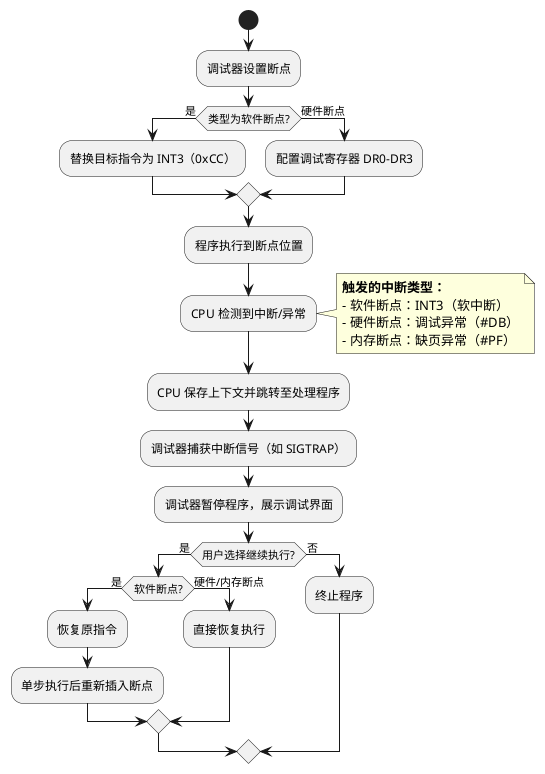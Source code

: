 @startuml

skinparam backgroundColor transparent

start
:调试器设置断点;
if (类型为软件断点?) then (是)
  :替换目标指令为 INT3（0xCC）;
else (硬件断点)
  :配置调试寄存器 DR0-DR3;
endif

:程序执行到断点位置;
:CPU 检测到中断/异常;
note right
**触发的中断类型：**
- 软件断点：INT3（软中断）
- 硬件断点：调试异常（#DB）
- 内存断点：缺页异常（#PF）
end note

:CPU 保存上下文并跳转至处理程序;
:调试器捕获中断信号（如 SIGTRAP）;
:调试器暂停程序，展示调试界面;

if (用户选择继续执行?) then (是)
  if (软件断点?) then (是)
    :恢复原指令;
    :单步执行后重新插入断点;
  else (硬件/内存断点)
    :直接恢复执行;
  endif
else (否)
  :终止程序;
endif
@enduml